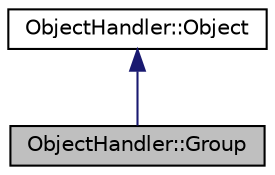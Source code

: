 digraph "ObjectHandler::Group"
{
  edge [fontname="Helvetica",fontsize="10",labelfontname="Helvetica",labelfontsize="10"];
  node [fontname="Helvetica",fontsize="10",shape=record];
  Node2 [label="ObjectHandler::Group",height=0.2,width=0.4,color="black", fillcolor="grey75", style="filled", fontcolor="black"];
  Node3 -> Node2 [dir="back",color="midnightblue",fontsize="10",style="solid",fontname="Helvetica"];
  Node3 [label="ObjectHandler::Object",height=0.2,width=0.4,color="black", fillcolor="white", style="filled",URL="$class_object_handler_1_1_object.html",tooltip="Interface for Objects to be stored in the ObjectHandler Repository. "];
}
